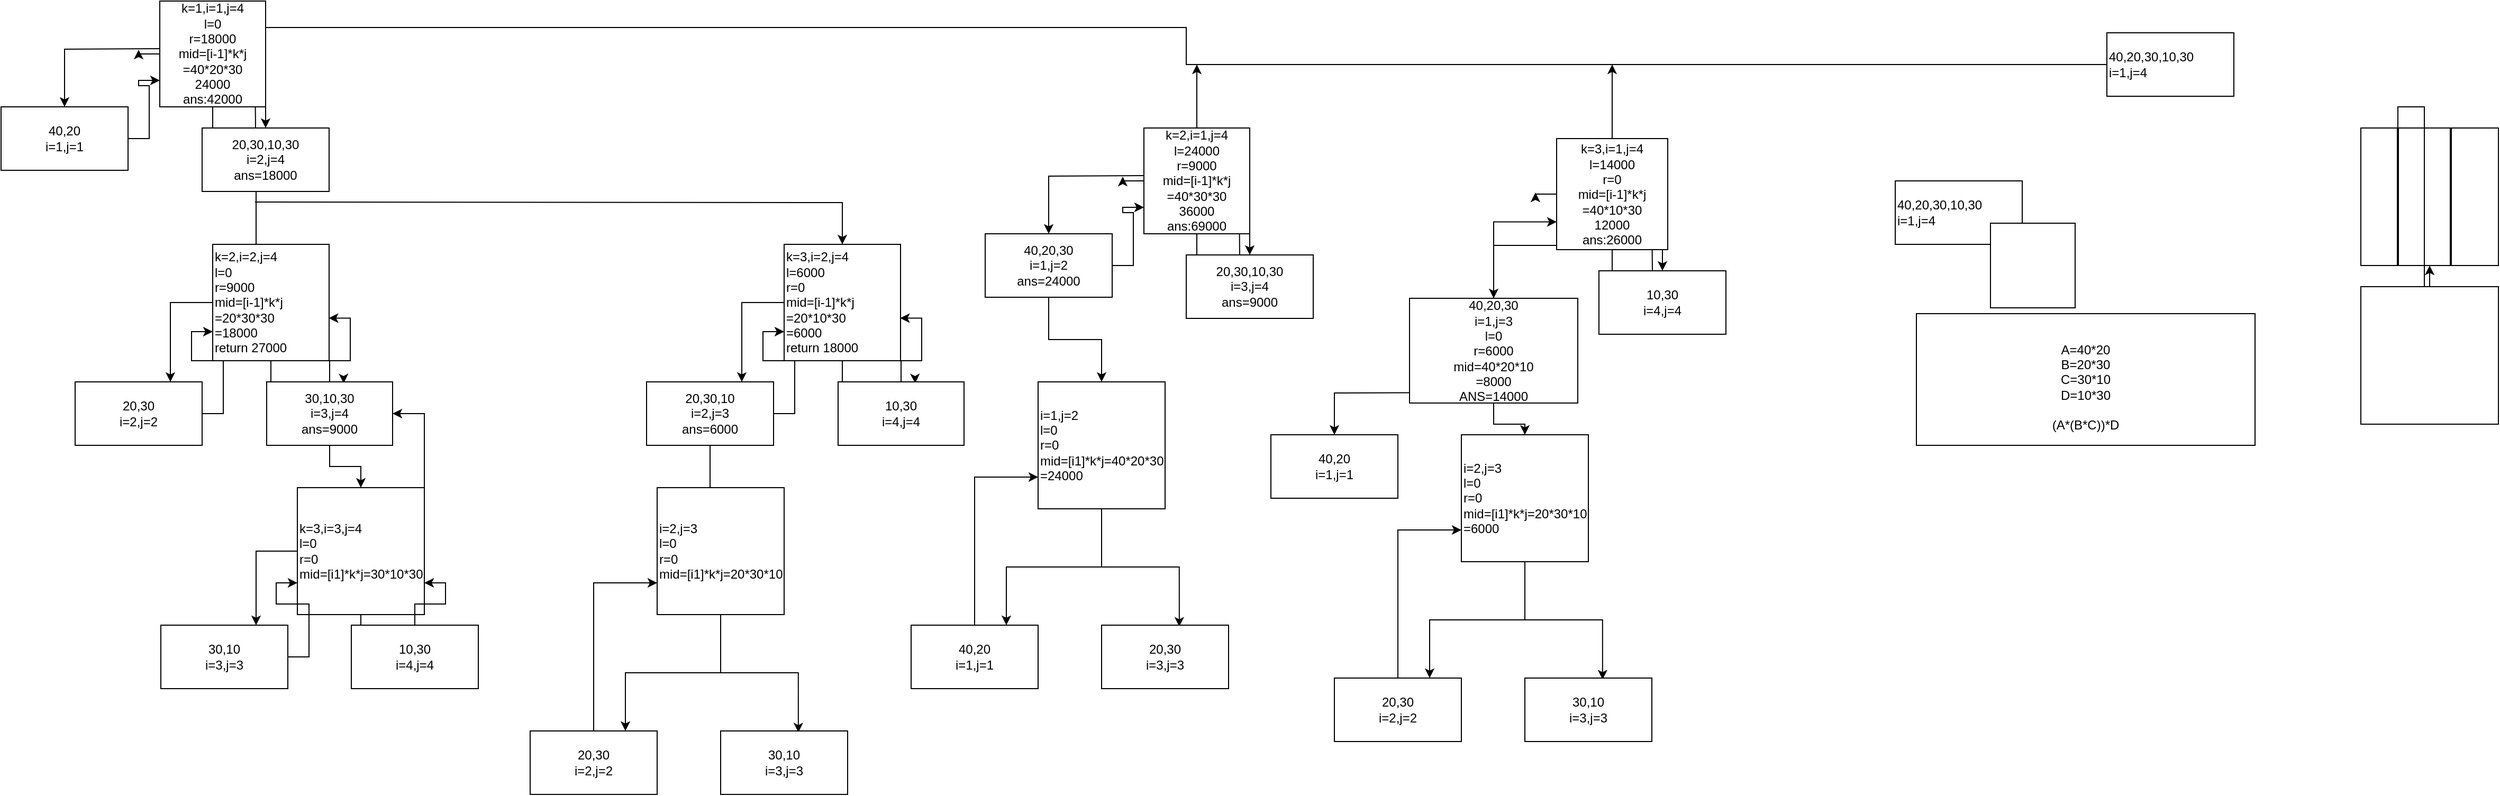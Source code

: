 <mxfile version="18.1.1"><diagram id="ttvl0YjNIDgnUl5IZdnG" name="Page-1"><mxGraphModel dx="3201" dy="658" grid="1" gridSize="10" guides="1" tooltips="1" connect="1" arrows="1" fold="1" page="1" pageScale="1" pageWidth="2000" pageHeight="2000" math="0" shadow="0"><root><mxCell id="0"/><mxCell id="1" parent="0"/><mxCell id="sYCil6fVbqCLkuJRYJHT-6" style="edgeStyle=orthogonalEdgeStyle;rounded=0;orthogonalLoop=1;jettySize=auto;html=1;entryX=0.5;entryY=0;entryDx=0;entryDy=0;startArrow=none;" edge="1" parent="1" target="sYCil6fVbqCLkuJRYJHT-5"><mxGeometry relative="1" as="geometry"><mxPoint x="-889" y="105" as="sourcePoint"/></mxGeometry></mxCell><mxCell id="sYCil6fVbqCLkuJRYJHT-2" value="40,20,30,10,30&lt;br&gt;i=1,j=4" style="rounded=0;whiteSpace=wrap;html=1;align=left;" vertex="1" parent="1"><mxGeometry x="950" y="90" width="120" height="60" as="geometry"/></mxCell><mxCell id="sYCil6fVbqCLkuJRYJHT-18" style="edgeStyle=orthogonalEdgeStyle;rounded=0;orthogonalLoop=1;jettySize=auto;html=1;entryX=0;entryY=0.75;entryDx=0;entryDy=0;" edge="1" parent="1" source="sYCil6fVbqCLkuJRYJHT-5" target="sYCil6fVbqCLkuJRYJHT-15"><mxGeometry relative="1" as="geometry"><mxPoint x="-890" y="140" as="targetPoint"/></mxGeometry></mxCell><mxCell id="sYCil6fVbqCLkuJRYJHT-5" value="40,20&lt;br&gt;i=1,j=1" style="rounded=0;whiteSpace=wrap;html=1;" vertex="1" parent="1"><mxGeometry x="-1040" y="160" width="120" height="60" as="geometry"/></mxCell><mxCell id="sYCil6fVbqCLkuJRYJHT-13" value="" style="edgeStyle=orthogonalEdgeStyle;rounded=0;orthogonalLoop=1;jettySize=auto;html=1;" edge="1" parent="1" target="sYCil6fVbqCLkuJRYJHT-12"><mxGeometry relative="1" as="geometry"><mxPoint x="-799" y="120" as="sourcePoint"/></mxGeometry></mxCell><mxCell id="sYCil6fVbqCLkuJRYJHT-11" value="" style="edgeStyle=orthogonalEdgeStyle;rounded=0;orthogonalLoop=1;jettySize=auto;html=1;entryX=1;entryY=0.25;entryDx=0;entryDy=0;endArrow=none;" edge="1" parent="1" source="sYCil6fVbqCLkuJRYJHT-2" target="sYCil6fVbqCLkuJRYJHT-15"><mxGeometry relative="1" as="geometry"><mxPoint x="950" y="120" as="sourcePoint"/><mxPoint x="-799" y="90" as="targetPoint"/></mxGeometry></mxCell><mxCell id="sYCil6fVbqCLkuJRYJHT-24" style="edgeStyle=orthogonalEdgeStyle;rounded=0;orthogonalLoop=1;jettySize=auto;html=1;entryX=0.5;entryY=0;entryDx=0;entryDy=0;" edge="1" parent="1" source="sYCil6fVbqCLkuJRYJHT-12" target="sYCil6fVbqCLkuJRYJHT-20"><mxGeometry relative="1" as="geometry"><Array as="points"><mxPoint x="-799" y="300"/><mxPoint x="-785" y="300"/></Array></mxGeometry></mxCell><mxCell id="sYCil6fVbqCLkuJRYJHT-59" style="edgeStyle=orthogonalEdgeStyle;rounded=0;orthogonalLoop=1;jettySize=auto;html=1;" edge="1" parent="1" target="sYCil6fVbqCLkuJRYJHT-54"><mxGeometry relative="1" as="geometry"><mxPoint x="-800" y="250" as="sourcePoint"/></mxGeometry></mxCell><mxCell id="sYCil6fVbqCLkuJRYJHT-12" value="20,30,10,30&lt;br&gt;i=2,j=4&lt;br&gt;ans=18000" style="whiteSpace=wrap;html=1;" vertex="1" parent="1"><mxGeometry x="-850" y="180" width="120" height="60" as="geometry"/></mxCell><mxCell id="sYCil6fVbqCLkuJRYJHT-16" style="edgeStyle=orthogonalEdgeStyle;rounded=0;orthogonalLoop=1;jettySize=auto;html=1;" edge="1" parent="1" source="sYCil6fVbqCLkuJRYJHT-15"><mxGeometry relative="1" as="geometry"><mxPoint x="-800" y="130" as="targetPoint"/></mxGeometry></mxCell><mxCell id="sYCil6fVbqCLkuJRYJHT-17" style="edgeStyle=orthogonalEdgeStyle;rounded=0;orthogonalLoop=1;jettySize=auto;html=1;" edge="1" parent="1" source="sYCil6fVbqCLkuJRYJHT-15"><mxGeometry relative="1" as="geometry"><mxPoint x="-910" y="105.5" as="targetPoint"/></mxGeometry></mxCell><mxCell id="sYCil6fVbqCLkuJRYJHT-15" value="k=1,i=1,j=4&lt;br&gt;l=0&lt;br&gt;r=18000&lt;br&gt;mid=[i-1]*k*j&lt;br&gt;=40*20*30&lt;br&gt;24000&lt;br&gt;ans:42000" style="whiteSpace=wrap;html=1;aspect=fixed;" vertex="1" parent="1"><mxGeometry x="-890" y="60" width="100" height="100" as="geometry"/></mxCell><mxCell id="sYCil6fVbqCLkuJRYJHT-27" style="edgeStyle=orthogonalEdgeStyle;rounded=0;orthogonalLoop=1;jettySize=auto;html=1;entryX=0.75;entryY=0;entryDx=0;entryDy=0;" edge="1" parent="1" source="sYCil6fVbqCLkuJRYJHT-20" target="sYCil6fVbqCLkuJRYJHT-25"><mxGeometry relative="1" as="geometry"/></mxCell><mxCell id="sYCil6fVbqCLkuJRYJHT-28" style="edgeStyle=orthogonalEdgeStyle;rounded=0;orthogonalLoop=1;jettySize=auto;html=1;entryX=0.612;entryY=0.023;entryDx=0;entryDy=0;entryPerimeter=0;" edge="1" parent="1" source="sYCil6fVbqCLkuJRYJHT-20" target="sYCil6fVbqCLkuJRYJHT-26"><mxGeometry relative="1" as="geometry"/></mxCell><mxCell id="sYCil6fVbqCLkuJRYJHT-20" value="k=2,i=2,j=4&lt;br&gt;l=0&lt;br&gt;r=9000&lt;br&gt;mid=[i-1]*k*j&lt;br&gt;=20*30*30&lt;br&gt;=18000&lt;br&gt;return 27000" style="whiteSpace=wrap;html=1;aspect=fixed;align=left;" vertex="1" parent="1"><mxGeometry x="-840" y="290" width="110" height="110" as="geometry"/></mxCell><mxCell id="sYCil6fVbqCLkuJRYJHT-29" style="edgeStyle=orthogonalEdgeStyle;rounded=0;orthogonalLoop=1;jettySize=auto;html=1;entryX=0;entryY=0.75;entryDx=0;entryDy=0;" edge="1" parent="1" source="sYCil6fVbqCLkuJRYJHT-25" target="sYCil6fVbqCLkuJRYJHT-20"><mxGeometry relative="1" as="geometry"/></mxCell><mxCell id="sYCil6fVbqCLkuJRYJHT-25" value="20,30&lt;br&gt;i=2,j=2" style="rounded=0;whiteSpace=wrap;html=1;" vertex="1" parent="1"><mxGeometry x="-970" y="420" width="120" height="60" as="geometry"/></mxCell><mxCell id="sYCil6fVbqCLkuJRYJHT-36" style="edgeStyle=orthogonalEdgeStyle;rounded=0;orthogonalLoop=1;jettySize=auto;html=1;exitX=0.5;exitY=1;exitDx=0;exitDy=0;entryX=0.5;entryY=0;entryDx=0;entryDy=0;" edge="1" parent="1" source="sYCil6fVbqCLkuJRYJHT-26" target="sYCil6fVbqCLkuJRYJHT-32"><mxGeometry relative="1" as="geometry"/></mxCell><mxCell id="sYCil6fVbqCLkuJRYJHT-51" style="edgeStyle=orthogonalEdgeStyle;rounded=0;orthogonalLoop=1;jettySize=auto;html=1;entryX=0.997;entryY=0.634;entryDx=0;entryDy=0;entryPerimeter=0;" edge="1" parent="1" source="sYCil6fVbqCLkuJRYJHT-26" target="sYCil6fVbqCLkuJRYJHT-20"><mxGeometry relative="1" as="geometry"><mxPoint x="-729.5" y="380" as="targetPoint"/></mxGeometry></mxCell><mxCell id="sYCil6fVbqCLkuJRYJHT-26" value="30,10,30&lt;br&gt;i=3,j=4&lt;br&gt;ans=9000" style="whiteSpace=wrap;html=1;" vertex="1" parent="1"><mxGeometry x="-789" y="420" width="119" height="60" as="geometry"/></mxCell><mxCell id="sYCil6fVbqCLkuJRYJHT-30" style="edgeStyle=orthogonalEdgeStyle;rounded=0;orthogonalLoop=1;jettySize=auto;html=1;entryX=0.75;entryY=0;entryDx=0;entryDy=0;" edge="1" parent="1" source="sYCil6fVbqCLkuJRYJHT-32" target="sYCil6fVbqCLkuJRYJHT-34"><mxGeometry relative="1" as="geometry"/></mxCell><mxCell id="sYCil6fVbqCLkuJRYJHT-31" style="edgeStyle=orthogonalEdgeStyle;rounded=0;orthogonalLoop=1;jettySize=auto;html=1;entryX=0.612;entryY=0.023;entryDx=0;entryDy=0;entryPerimeter=0;" edge="1" parent="1" source="sYCil6fVbqCLkuJRYJHT-32" target="sYCil6fVbqCLkuJRYJHT-35"><mxGeometry relative="1" as="geometry"/></mxCell><mxCell id="sYCil6fVbqCLkuJRYJHT-50" style="edgeStyle=orthogonalEdgeStyle;rounded=0;orthogonalLoop=1;jettySize=auto;html=1;exitX=1;exitY=0;exitDx=0;exitDy=0;entryX=1;entryY=0.5;entryDx=0;entryDy=0;" edge="1" parent="1" source="sYCil6fVbqCLkuJRYJHT-32" target="sYCil6fVbqCLkuJRYJHT-26"><mxGeometry relative="1" as="geometry"><mxPoint x="-620" y="520" as="targetPoint"/></mxGeometry></mxCell><mxCell id="sYCil6fVbqCLkuJRYJHT-32" value="k=3,i=3,j=4&lt;br&gt;l=0&lt;br&gt;r=0&lt;br&gt;mid=[i1]*k*j=30*10*30" style="whiteSpace=wrap;html=1;aspect=fixed;align=left;" vertex="1" parent="1"><mxGeometry x="-760" y="520" width="120" height="120" as="geometry"/></mxCell><mxCell id="sYCil6fVbqCLkuJRYJHT-33" style="edgeStyle=orthogonalEdgeStyle;rounded=0;orthogonalLoop=1;jettySize=auto;html=1;entryX=0;entryY=0.75;entryDx=0;entryDy=0;" edge="1" parent="1" source="sYCil6fVbqCLkuJRYJHT-34" target="sYCil6fVbqCLkuJRYJHT-32"><mxGeometry relative="1" as="geometry"/></mxCell><mxCell id="sYCil6fVbqCLkuJRYJHT-34" value="30,10&lt;br&gt;i=3,j=3" style="rounded=0;whiteSpace=wrap;html=1;" vertex="1" parent="1"><mxGeometry x="-889" y="650" width="120" height="60" as="geometry"/></mxCell><mxCell id="sYCil6fVbqCLkuJRYJHT-37" style="edgeStyle=orthogonalEdgeStyle;rounded=0;orthogonalLoop=1;jettySize=auto;html=1;entryX=1;entryY=0.75;entryDx=0;entryDy=0;" edge="1" parent="1" source="sYCil6fVbqCLkuJRYJHT-35" target="sYCil6fVbqCLkuJRYJHT-32"><mxGeometry relative="1" as="geometry"/></mxCell><mxCell id="sYCil6fVbqCLkuJRYJHT-35" value="10,30&lt;br&gt;i=4,j=4" style="whiteSpace=wrap;html=1;" vertex="1" parent="1"><mxGeometry x="-709" y="650" width="120" height="60" as="geometry"/></mxCell><mxCell id="sYCil6fVbqCLkuJRYJHT-52" style="edgeStyle=orthogonalEdgeStyle;rounded=0;orthogonalLoop=1;jettySize=auto;html=1;entryX=0.75;entryY=0;entryDx=0;entryDy=0;" edge="1" parent="1" source="sYCil6fVbqCLkuJRYJHT-54" target="sYCil6fVbqCLkuJRYJHT-56"><mxGeometry relative="1" as="geometry"/></mxCell><mxCell id="sYCil6fVbqCLkuJRYJHT-53" style="edgeStyle=orthogonalEdgeStyle;rounded=0;orthogonalLoop=1;jettySize=auto;html=1;entryX=0.612;entryY=0.023;entryDx=0;entryDy=0;entryPerimeter=0;" edge="1" parent="1" source="sYCil6fVbqCLkuJRYJHT-54" target="sYCil6fVbqCLkuJRYJHT-58"><mxGeometry relative="1" as="geometry"/></mxCell><mxCell id="sYCil6fVbqCLkuJRYJHT-54" value="k=3,i=2,j=4&lt;br&gt;l=6000&lt;br&gt;r=0&lt;br&gt;mid=[i-1]*k*j&lt;br&gt;=20*10*30&lt;br&gt;=6000&lt;br&gt;return 18000" style="whiteSpace=wrap;html=1;aspect=fixed;align=left;" vertex="1" parent="1"><mxGeometry x="-300" y="290" width="110" height="110" as="geometry"/></mxCell><mxCell id="sYCil6fVbqCLkuJRYJHT-55" style="edgeStyle=orthogonalEdgeStyle;rounded=0;orthogonalLoop=1;jettySize=auto;html=1;entryX=0;entryY=0.75;entryDx=0;entryDy=0;" edge="1" parent="1" source="sYCil6fVbqCLkuJRYJHT-56" target="sYCil6fVbqCLkuJRYJHT-54"><mxGeometry relative="1" as="geometry"/></mxCell><mxCell id="sYCil6fVbqCLkuJRYJHT-70" style="edgeStyle=orthogonalEdgeStyle;rounded=0;orthogonalLoop=1;jettySize=auto;html=1;" edge="1" parent="1" source="sYCil6fVbqCLkuJRYJHT-56"><mxGeometry relative="1" as="geometry"><mxPoint x="-380" y="590" as="targetPoint"/></mxGeometry></mxCell><mxCell id="sYCil6fVbqCLkuJRYJHT-56" value="20,30,10&lt;br&gt;i=2,j=3&lt;br&gt;ans=6000" style="rounded=0;whiteSpace=wrap;html=1;" vertex="1" parent="1"><mxGeometry x="-430" y="420" width="120" height="60" as="geometry"/></mxCell><mxCell id="sYCil6fVbqCLkuJRYJHT-57" style="edgeStyle=orthogonalEdgeStyle;rounded=0;orthogonalLoop=1;jettySize=auto;html=1;entryX=0.997;entryY=0.634;entryDx=0;entryDy=0;entryPerimeter=0;" edge="1" parent="1" source="sYCil6fVbqCLkuJRYJHT-58" target="sYCil6fVbqCLkuJRYJHT-54"><mxGeometry relative="1" as="geometry"><mxPoint x="-189.5" y="380" as="targetPoint"/></mxGeometry></mxCell><mxCell id="sYCil6fVbqCLkuJRYJHT-58" value="10,30&lt;br&gt;i=4,j=4" style="whiteSpace=wrap;html=1;" vertex="1" parent="1"><mxGeometry x="-249" y="420" width="119" height="60" as="geometry"/></mxCell><mxCell id="sYCil6fVbqCLkuJRYJHT-62" style="edgeStyle=orthogonalEdgeStyle;rounded=0;orthogonalLoop=1;jettySize=auto;html=1;entryX=0.75;entryY=0;entryDx=0;entryDy=0;" edge="1" parent="1" source="sYCil6fVbqCLkuJRYJHT-65" target="sYCil6fVbqCLkuJRYJHT-67"><mxGeometry relative="1" as="geometry"/></mxCell><mxCell id="sYCil6fVbqCLkuJRYJHT-63" style="edgeStyle=orthogonalEdgeStyle;rounded=0;orthogonalLoop=1;jettySize=auto;html=1;entryX=0.612;entryY=0.023;entryDx=0;entryDy=0;entryPerimeter=0;" edge="1" parent="1" source="sYCil6fVbqCLkuJRYJHT-65" target="sYCil6fVbqCLkuJRYJHT-69"><mxGeometry relative="1" as="geometry"/></mxCell><mxCell id="sYCil6fVbqCLkuJRYJHT-65" value="i=2,j=3&lt;br&gt;l=0&lt;br&gt;r=0&lt;br&gt;mid=[i1]*k*j=20*30*10" style="whiteSpace=wrap;html=1;aspect=fixed;align=left;" vertex="1" parent="1"><mxGeometry x="-420" y="520" width="120" height="120" as="geometry"/></mxCell><mxCell id="sYCil6fVbqCLkuJRYJHT-66" style="edgeStyle=orthogonalEdgeStyle;rounded=0;orthogonalLoop=1;jettySize=auto;html=1;entryX=0;entryY=0.75;entryDx=0;entryDy=0;" edge="1" parent="1" source="sYCil6fVbqCLkuJRYJHT-67" target="sYCil6fVbqCLkuJRYJHT-65"><mxGeometry relative="1" as="geometry"/></mxCell><mxCell id="sYCil6fVbqCLkuJRYJHT-67" value="20,30&lt;br&gt;i=2,j=2" style="rounded=0;whiteSpace=wrap;html=1;" vertex="1" parent="1"><mxGeometry x="-540" y="750" width="120" height="60" as="geometry"/></mxCell><mxCell id="sYCil6fVbqCLkuJRYJHT-69" value="30,10&lt;br&gt;i=3,j=3" style="whiteSpace=wrap;html=1;" vertex="1" parent="1"><mxGeometry x="-360" y="750" width="120" height="60" as="geometry"/></mxCell><mxCell id="sYCil6fVbqCLkuJRYJHT-71" value="40,20,30,10,30&lt;br&gt;i=1,j=4" style="rounded=0;whiteSpace=wrap;html=1;align=left;" vertex="1" parent="1"><mxGeometry x="750" y="230" width="120" height="60" as="geometry"/></mxCell><mxCell id="sYCil6fVbqCLkuJRYJHT-81" style="edgeStyle=orthogonalEdgeStyle;rounded=0;orthogonalLoop=1;jettySize=auto;html=1;entryX=0.5;entryY=0;entryDx=0;entryDy=0;startArrow=none;" edge="1" parent="1" target="sYCil6fVbqCLkuJRYJHT-83"><mxGeometry relative="1" as="geometry"><mxPoint x="41" y="225" as="sourcePoint"/></mxGeometry></mxCell><mxCell id="sYCil6fVbqCLkuJRYJHT-82" style="edgeStyle=orthogonalEdgeStyle;rounded=0;orthogonalLoop=1;jettySize=auto;html=1;entryX=0;entryY=0.75;entryDx=0;entryDy=0;" edge="1" parent="1" source="sYCil6fVbqCLkuJRYJHT-83" target="sYCil6fVbqCLkuJRYJHT-88"><mxGeometry relative="1" as="geometry"><mxPoint x="40" y="260" as="targetPoint"/></mxGeometry></mxCell><mxCell id="sYCil6fVbqCLkuJRYJHT-96" style="edgeStyle=orthogonalEdgeStyle;rounded=0;orthogonalLoop=1;jettySize=auto;html=1;" edge="1" parent="1" source="sYCil6fVbqCLkuJRYJHT-83" target="sYCil6fVbqCLkuJRYJHT-92"><mxGeometry relative="1" as="geometry"/></mxCell><mxCell id="sYCil6fVbqCLkuJRYJHT-83" value="40,20,30&lt;br&gt;i=1,j=2&lt;br&gt;ans=24000" style="rounded=0;whiteSpace=wrap;html=1;" vertex="1" parent="1"><mxGeometry x="-110" y="280" width="120" height="60" as="geometry"/></mxCell><mxCell id="sYCil6fVbqCLkuJRYJHT-84" value="" style="edgeStyle=orthogonalEdgeStyle;rounded=0;orthogonalLoop=1;jettySize=auto;html=1;" edge="1" parent="1" target="sYCil6fVbqCLkuJRYJHT-85"><mxGeometry relative="1" as="geometry"><mxPoint x="131" y="240" as="sourcePoint"/></mxGeometry></mxCell><mxCell id="sYCil6fVbqCLkuJRYJHT-85" value="20,30,10,30&lt;br&gt;i=3,j=4&lt;br&gt;ans=9000" style="whiteSpace=wrap;html=1;" vertex="1" parent="1"><mxGeometry x="80" y="300" width="120" height="60" as="geometry"/></mxCell><mxCell id="sYCil6fVbqCLkuJRYJHT-86" style="edgeStyle=orthogonalEdgeStyle;rounded=0;orthogonalLoop=1;jettySize=auto;html=1;" edge="1" parent="1" source="sYCil6fVbqCLkuJRYJHT-88"><mxGeometry relative="1" as="geometry"><mxPoint x="130" y="250" as="targetPoint"/></mxGeometry></mxCell><mxCell id="sYCil6fVbqCLkuJRYJHT-87" style="edgeStyle=orthogonalEdgeStyle;rounded=0;orthogonalLoop=1;jettySize=auto;html=1;" edge="1" parent="1" source="sYCil6fVbqCLkuJRYJHT-88"><mxGeometry relative="1" as="geometry"><mxPoint x="20" y="225.5" as="targetPoint"/></mxGeometry></mxCell><mxCell id="sYCil6fVbqCLkuJRYJHT-89" style="edgeStyle=orthogonalEdgeStyle;rounded=0;orthogonalLoop=1;jettySize=auto;html=1;" edge="1" parent="1" source="sYCil6fVbqCLkuJRYJHT-88"><mxGeometry relative="1" as="geometry"><mxPoint x="90" y="120" as="targetPoint"/></mxGeometry></mxCell><mxCell id="sYCil6fVbqCLkuJRYJHT-88" value="k=2,i=1,j=4&lt;br&gt;l=24000&lt;br&gt;r=9000&lt;br&gt;mid=[i-1]*k*j&lt;br&gt;=40*30*30&lt;br&gt;36000&lt;br&gt;ans:69000" style="whiteSpace=wrap;html=1;aspect=fixed;" vertex="1" parent="1"><mxGeometry x="40" y="180" width="100" height="100" as="geometry"/></mxCell><mxCell id="sYCil6fVbqCLkuJRYJHT-90" style="edgeStyle=orthogonalEdgeStyle;rounded=0;orthogonalLoop=1;jettySize=auto;html=1;entryX=0.75;entryY=0;entryDx=0;entryDy=0;" edge="1" parent="1" source="sYCil6fVbqCLkuJRYJHT-92" target="sYCil6fVbqCLkuJRYJHT-94"><mxGeometry relative="1" as="geometry"/></mxCell><mxCell id="sYCil6fVbqCLkuJRYJHT-91" style="edgeStyle=orthogonalEdgeStyle;rounded=0;orthogonalLoop=1;jettySize=auto;html=1;entryX=0.612;entryY=0.023;entryDx=0;entryDy=0;entryPerimeter=0;" edge="1" parent="1" source="sYCil6fVbqCLkuJRYJHT-92" target="sYCil6fVbqCLkuJRYJHT-95"><mxGeometry relative="1" as="geometry"/></mxCell><mxCell id="sYCil6fVbqCLkuJRYJHT-92" value="i=1,j=2&lt;br&gt;l=0&lt;br&gt;r=0&lt;br&gt;mid=[i1]*k*j=40*20*30&lt;br&gt;=24000" style="whiteSpace=wrap;html=1;aspect=fixed;align=left;" vertex="1" parent="1"><mxGeometry x="-60" y="420" width="120" height="120" as="geometry"/></mxCell><mxCell id="sYCil6fVbqCLkuJRYJHT-93" style="edgeStyle=orthogonalEdgeStyle;rounded=0;orthogonalLoop=1;jettySize=auto;html=1;entryX=0;entryY=0.75;entryDx=0;entryDy=0;" edge="1" parent="1" source="sYCil6fVbqCLkuJRYJHT-94" target="sYCil6fVbqCLkuJRYJHT-92"><mxGeometry relative="1" as="geometry"/></mxCell><mxCell id="sYCil6fVbqCLkuJRYJHT-94" value="40,20&lt;br&gt;i=1,j=1" style="rounded=0;whiteSpace=wrap;html=1;" vertex="1" parent="1"><mxGeometry x="-180" y="650" width="120" height="60" as="geometry"/></mxCell><mxCell id="sYCil6fVbqCLkuJRYJHT-95" value="20,30&lt;br&gt;i=3,j=3" style="whiteSpace=wrap;html=1;" vertex="1" parent="1"><mxGeometry y="650" width="120" height="60" as="geometry"/></mxCell><mxCell id="sYCil6fVbqCLkuJRYJHT-97" style="edgeStyle=orthogonalEdgeStyle;rounded=0;orthogonalLoop=1;jettySize=auto;html=1;entryX=0.5;entryY=0;entryDx=0;entryDy=0;startArrow=none;" edge="1" parent="1" target="sYCil6fVbqCLkuJRYJHT-99"><mxGeometry relative="1" as="geometry"><mxPoint x="431" y="240" as="sourcePoint"/></mxGeometry></mxCell><mxCell id="sYCil6fVbqCLkuJRYJHT-98" style="edgeStyle=orthogonalEdgeStyle;rounded=0;orthogonalLoop=1;jettySize=auto;html=1;entryX=0;entryY=0.75;entryDx=0;entryDy=0;" edge="1" parent="1" source="sYCil6fVbqCLkuJRYJHT-99" target="sYCil6fVbqCLkuJRYJHT-104"><mxGeometry relative="1" as="geometry"><mxPoint x="430" y="275" as="targetPoint"/></mxGeometry></mxCell><mxCell id="sYCil6fVbqCLkuJRYJHT-125" style="edgeStyle=orthogonalEdgeStyle;rounded=0;orthogonalLoop=1;jettySize=auto;html=1;entryX=0.5;entryY=0;entryDx=0;entryDy=0;" edge="1" parent="1" source="sYCil6fVbqCLkuJRYJHT-99" target="sYCil6fVbqCLkuJRYJHT-121"><mxGeometry relative="1" as="geometry"/></mxCell><mxCell id="sYCil6fVbqCLkuJRYJHT-127" style="edgeStyle=orthogonalEdgeStyle;rounded=0;orthogonalLoop=1;jettySize=auto;html=1;entryX=0.5;entryY=0;entryDx=0;entryDy=0;" edge="1" parent="1" target="sYCil6fVbqCLkuJRYJHT-126"><mxGeometry relative="1" as="geometry"><mxPoint x="350" y="430" as="sourcePoint"/></mxGeometry></mxCell><mxCell id="sYCil6fVbqCLkuJRYJHT-99" value="40,20,30&lt;br&gt;i=1,j=3&lt;br&gt;l=0&lt;br&gt;r=6000&lt;br&gt;mid=40*20*10&lt;br&gt;=8000&lt;br&gt;ANS=14000" style="rounded=0;whiteSpace=wrap;html=1;" vertex="1" parent="1"><mxGeometry x="291" y="341" width="159" height="99" as="geometry"/></mxCell><mxCell id="sYCil6fVbqCLkuJRYJHT-100" value="" style="edgeStyle=orthogonalEdgeStyle;rounded=0;orthogonalLoop=1;jettySize=auto;html=1;" edge="1" parent="1" target="sYCil6fVbqCLkuJRYJHT-101"><mxGeometry relative="1" as="geometry"><mxPoint x="521" y="255" as="sourcePoint"/></mxGeometry></mxCell><mxCell id="sYCil6fVbqCLkuJRYJHT-101" value="10,30&lt;br&gt;i=4,j=4&lt;br&gt;" style="whiteSpace=wrap;html=1;" vertex="1" parent="1"><mxGeometry x="470" y="315" width="120" height="60" as="geometry"/></mxCell><mxCell id="sYCil6fVbqCLkuJRYJHT-102" style="edgeStyle=orthogonalEdgeStyle;rounded=0;orthogonalLoop=1;jettySize=auto;html=1;" edge="1" parent="1" source="sYCil6fVbqCLkuJRYJHT-104"><mxGeometry relative="1" as="geometry"><mxPoint x="520" y="265" as="targetPoint"/></mxGeometry></mxCell><mxCell id="sYCil6fVbqCLkuJRYJHT-103" style="edgeStyle=orthogonalEdgeStyle;rounded=0;orthogonalLoop=1;jettySize=auto;html=1;" edge="1" parent="1" source="sYCil6fVbqCLkuJRYJHT-104"><mxGeometry relative="1" as="geometry"><mxPoint x="410" y="240.5" as="targetPoint"/></mxGeometry></mxCell><mxCell id="sYCil6fVbqCLkuJRYJHT-105" style="edgeStyle=orthogonalEdgeStyle;rounded=0;orthogonalLoop=1;jettySize=auto;html=1;" edge="1" parent="1" source="sYCil6fVbqCLkuJRYJHT-104"><mxGeometry relative="1" as="geometry"><mxPoint x="482.5" y="120" as="targetPoint"/></mxGeometry></mxCell><mxCell id="sYCil6fVbqCLkuJRYJHT-104" value="k=3,i=1,j=4&lt;br&gt;l=14000&lt;br&gt;r=0&lt;br&gt;mid=[i-1]*k*j&lt;br&gt;=40*10*30&lt;br&gt;12000&lt;br&gt;ans:26000" style="whiteSpace=wrap;html=1;aspect=fixed;" vertex="1" parent="1"><mxGeometry x="430" y="190" width="105" height="105" as="geometry"/></mxCell><mxCell id="sYCil6fVbqCLkuJRYJHT-119" style="edgeStyle=orthogonalEdgeStyle;rounded=0;orthogonalLoop=1;jettySize=auto;html=1;entryX=0.75;entryY=0;entryDx=0;entryDy=0;" edge="1" parent="1" source="sYCil6fVbqCLkuJRYJHT-121" target="sYCil6fVbqCLkuJRYJHT-123"><mxGeometry relative="1" as="geometry"/></mxCell><mxCell id="sYCil6fVbqCLkuJRYJHT-120" style="edgeStyle=orthogonalEdgeStyle;rounded=0;orthogonalLoop=1;jettySize=auto;html=1;entryX=0.612;entryY=0.023;entryDx=0;entryDy=0;entryPerimeter=0;" edge="1" parent="1" source="sYCil6fVbqCLkuJRYJHT-121" target="sYCil6fVbqCLkuJRYJHT-124"><mxGeometry relative="1" as="geometry"/></mxCell><mxCell id="sYCil6fVbqCLkuJRYJHT-121" value="i=2,j=3&lt;br&gt;l=0&lt;br&gt;r=0&lt;br&gt;mid=[i1]*k*j=20*30*10&lt;br&gt;=6000" style="whiteSpace=wrap;html=1;aspect=fixed;align=left;" vertex="1" parent="1"><mxGeometry x="340" y="470" width="120" height="120" as="geometry"/></mxCell><mxCell id="sYCil6fVbqCLkuJRYJHT-122" style="edgeStyle=orthogonalEdgeStyle;rounded=0;orthogonalLoop=1;jettySize=auto;html=1;entryX=0;entryY=0.75;entryDx=0;entryDy=0;" edge="1" parent="1" source="sYCil6fVbqCLkuJRYJHT-123" target="sYCil6fVbqCLkuJRYJHT-121"><mxGeometry relative="1" as="geometry"/></mxCell><mxCell id="sYCil6fVbqCLkuJRYJHT-123" value="20,30&lt;br&gt;i=2,j=2" style="rounded=0;whiteSpace=wrap;html=1;" vertex="1" parent="1"><mxGeometry x="220" y="700" width="120" height="60" as="geometry"/></mxCell><mxCell id="sYCil6fVbqCLkuJRYJHT-124" value="30,10&lt;br&gt;i=3,j=3" style="whiteSpace=wrap;html=1;" vertex="1" parent="1"><mxGeometry x="400" y="700" width="120" height="60" as="geometry"/></mxCell><mxCell id="sYCil6fVbqCLkuJRYJHT-126" value="40,20&lt;br&gt;i=1,j=1" style="rounded=0;whiteSpace=wrap;html=1;" vertex="1" parent="1"><mxGeometry x="160" y="470" width="120" height="60" as="geometry"/></mxCell><mxCell id="sYCil6fVbqCLkuJRYJHT-128" value="&lt;br&gt;A=40*20&lt;br&gt;B=20*30&lt;br&gt;C=30*10&lt;br&gt;D=10*30&lt;br&gt;&lt;br&gt;(A*(B*C))*D" style="rounded=0;whiteSpace=wrap;html=1;" vertex="1" parent="1"><mxGeometry x="770" y="355.5" width="320" height="124.5" as="geometry"/></mxCell><mxCell id="sYCil6fVbqCLkuJRYJHT-129" value="" style="whiteSpace=wrap;html=1;aspect=fixed;" vertex="1" parent="1"><mxGeometry x="840" y="270" width="80" height="80" as="geometry"/></mxCell><mxCell id="sYCil6fVbqCLkuJRYJHT-130" value="" style="whiteSpace=wrap;html=1;aspect=fixed;" vertex="1" parent="1"><mxGeometry x="1190" y="180" width="130" height="130" as="geometry"/></mxCell><mxCell id="sYCil6fVbqCLkuJRYJHT-131" value="" style="whiteSpace=wrap;html=1;aspect=fixed;" vertex="1" parent="1"><mxGeometry x="1190" y="330" width="130" height="130" as="geometry"/></mxCell><mxCell id="sYCil6fVbqCLkuJRYJHT-134" style="edgeStyle=orthogonalEdgeStyle;rounded=0;orthogonalLoop=1;jettySize=auto;html=1;exitX=0.75;exitY=0.5;exitDx=0;exitDy=0;exitPerimeter=0;" edge="1" parent="1" source="sYCil6fVbqCLkuJRYJHT-132" target="sYCil6fVbqCLkuJRYJHT-130"><mxGeometry relative="1" as="geometry"/></mxCell><mxCell id="sYCil6fVbqCLkuJRYJHT-132" value="" style="line;strokeWidth=2;direction=south;html=1;" vertex="1" parent="1"><mxGeometry x="1220" y="180" width="10" height="130" as="geometry"/></mxCell><mxCell id="sYCil6fVbqCLkuJRYJHT-133" value="" style="line;strokeWidth=2;direction=south;html=1;" vertex="1" parent="1"><mxGeometry x="1270" y="180" width="10" height="130" as="geometry"/></mxCell></root></mxGraphModel></diagram></mxfile>
